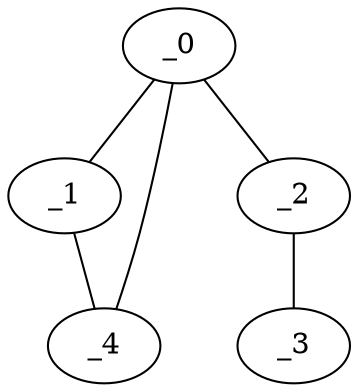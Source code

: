 graph FP1_0111 {
	_0	 [x="0.412114",
		y="2.62571"];
	_1	 [x="0.506323",
		y="0.985874"];
	_0 -- _1;
	_2	 [x="1.05698",
		y="1.77"];
	_0 -- _2;
	_4	 [x="2.0788",
		y="2.765"];
	_0 -- _4;
	_1 -- _4;
	_3	 [x="1.03956",
		y="1.62234"];
	_2 -- _3;
}
